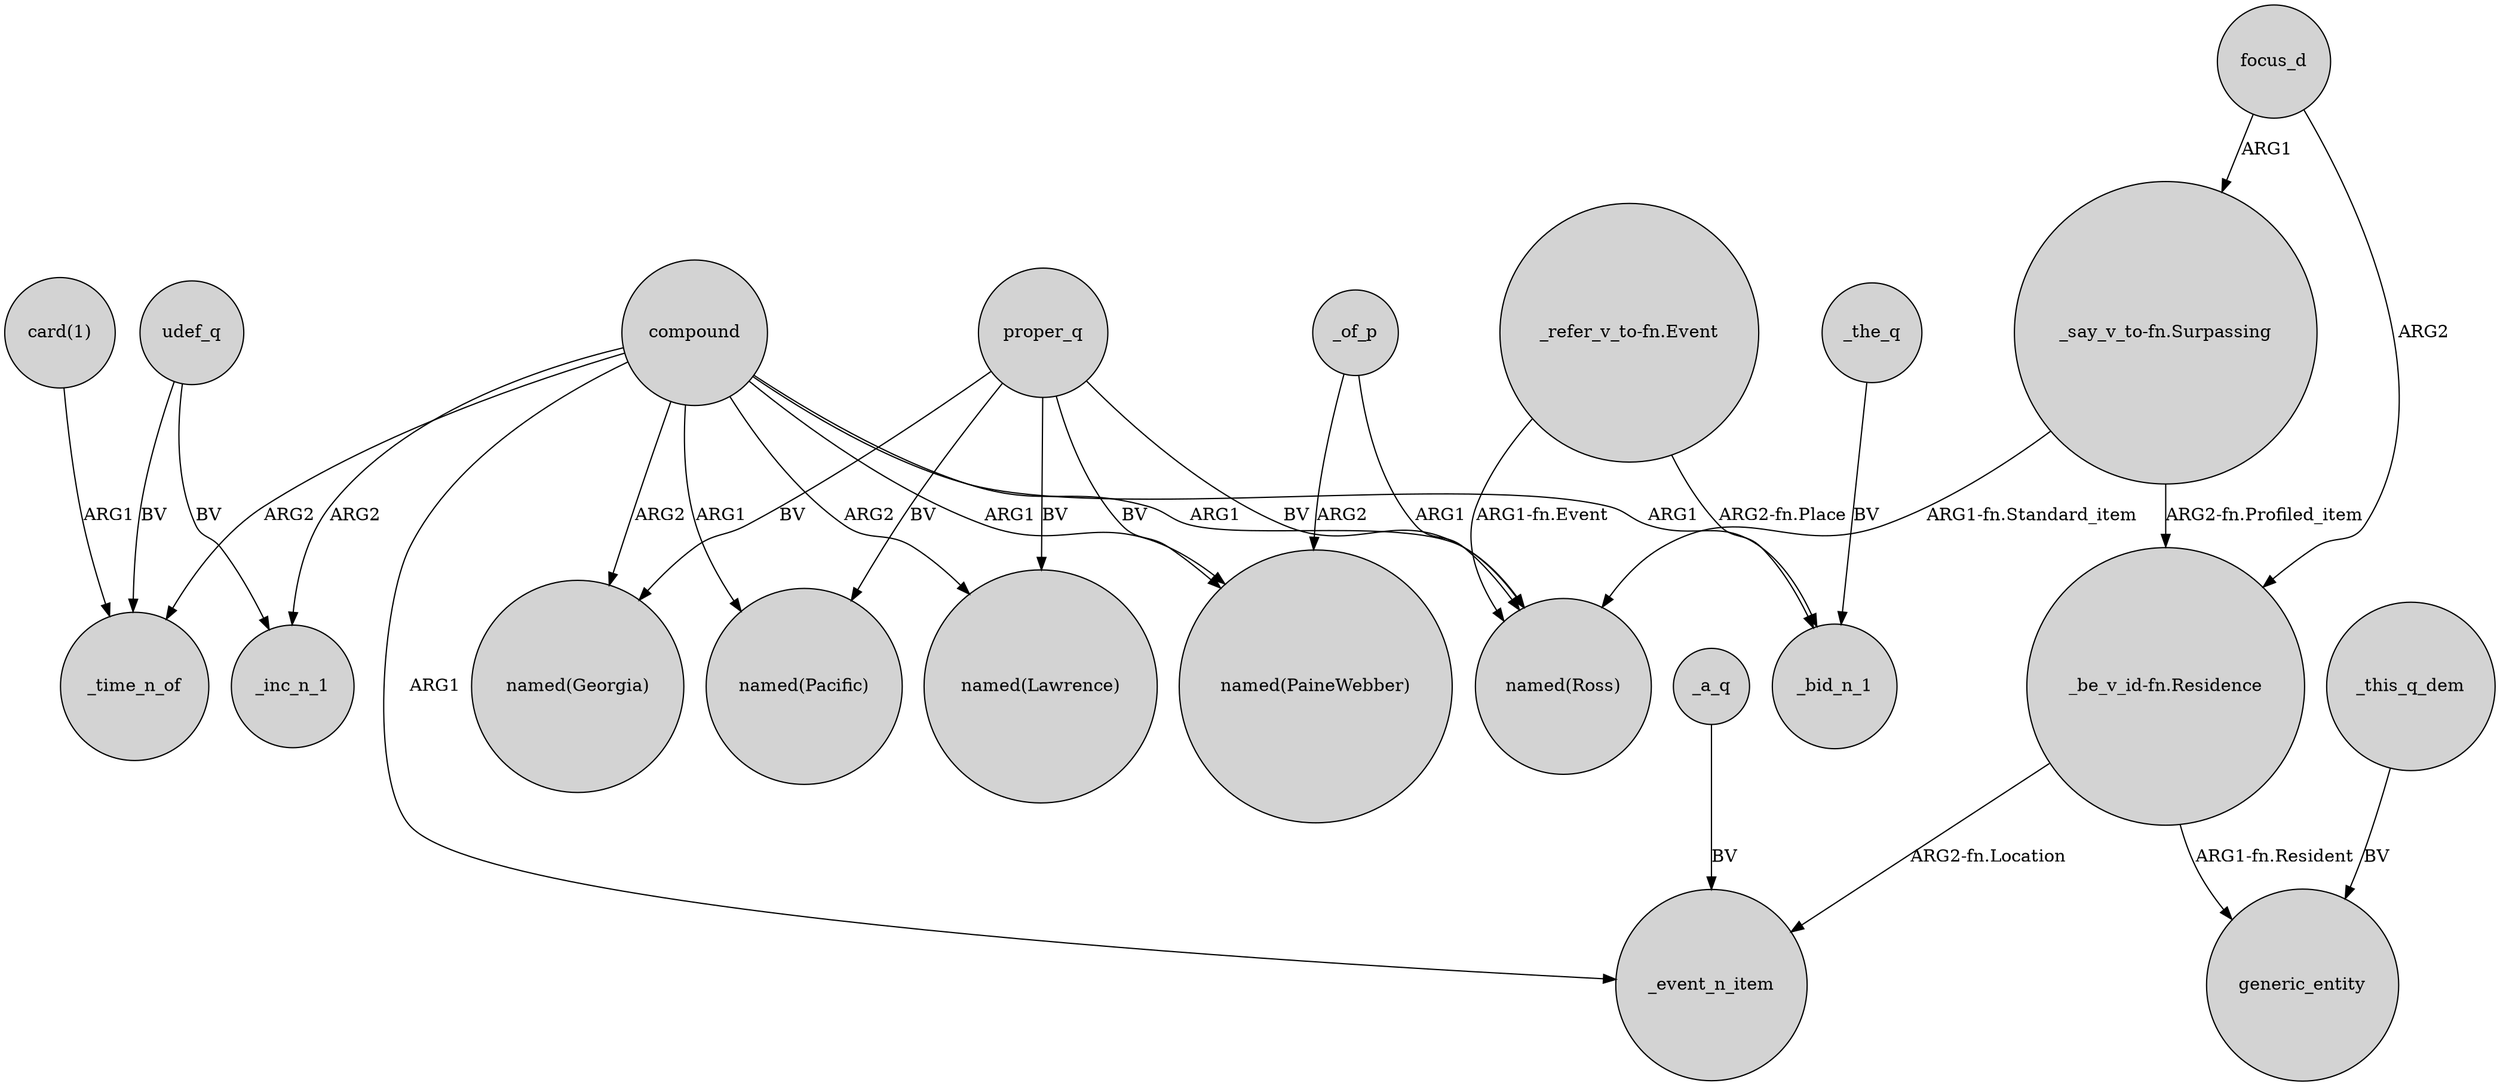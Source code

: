 digraph {
	node [shape=circle style=filled]
	proper_q -> "named(Georgia)" [label=BV]
	"_say_v_to-fn.Surpassing" -> "_be_v_id-fn.Residence" [label="ARG2-fn.Profiled_item"]
	udef_q -> _time_n_of [label=BV]
	focus_d -> "_be_v_id-fn.Residence" [label=ARG2]
	compound -> "named(Ross)" [label=ARG1]
	"_be_v_id-fn.Residence" -> _event_n_item [label="ARG2-fn.Location"]
	_of_p -> "named(Ross)" [label=ARG1]
	"_refer_v_to-fn.Event" -> _bid_n_1 [label="ARG2-fn.Place"]
	proper_q -> "named(Lawrence)" [label=BV]
	proper_q -> "named(PaineWebber)" [label=BV]
	_a_q -> _event_n_item [label=BV]
	"_say_v_to-fn.Surpassing" -> "named(Ross)" [label="ARG1-fn.Standard_item"]
	compound -> "named(Lawrence)" [label=ARG2]
	compound -> "named(Pacific)" [label=ARG1]
	udef_q -> _inc_n_1 [label=BV]
	proper_q -> "named(Ross)" [label=BV]
	_this_q_dem -> generic_entity [label=BV]
	compound -> _inc_n_1 [label=ARG2]
	"card(1)" -> _time_n_of [label=ARG1]
	proper_q -> "named(Pacific)" [label=BV]
	compound -> _time_n_of [label=ARG2]
	focus_d -> "_say_v_to-fn.Surpassing" [label=ARG1]
	compound -> "named(PaineWebber)" [label=ARG1]
	compound -> _event_n_item [label=ARG1]
	compound -> "named(Georgia)" [label=ARG2]
	_of_p -> "named(PaineWebber)" [label=ARG2]
	"_be_v_id-fn.Residence" -> generic_entity [label="ARG1-fn.Resident"]
	compound -> _bid_n_1 [label=ARG1]
	"_refer_v_to-fn.Event" -> "named(Ross)" [label="ARG1-fn.Event"]
	_the_q -> _bid_n_1 [label=BV]
}
